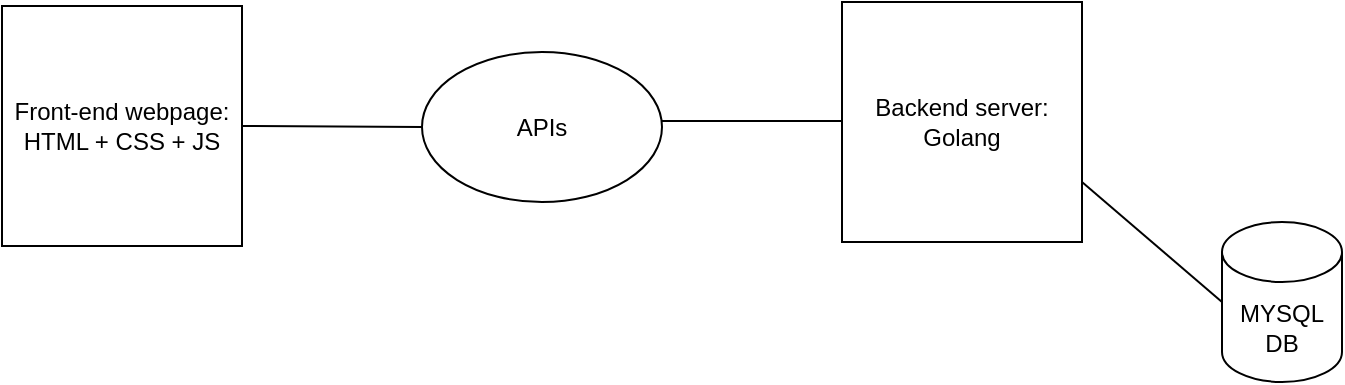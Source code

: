 <mxfile version="24.7.6">
  <diagram name="Page-1" id="RCbGUIcbfS4RPRtHN16q">
    <mxGraphModel dx="1194" dy="547" grid="1" gridSize="10" guides="1" tooltips="1" connect="1" arrows="1" fold="1" page="1" pageScale="1" pageWidth="827" pageHeight="1169" math="0" shadow="0">
      <root>
        <mxCell id="0" />
        <mxCell id="1" parent="0" />
        <mxCell id="FsOBN7YNcrXlZLE7wFAp-1" value="Front-end webpage:&lt;div&gt;HTML + CSS + JS&lt;/div&gt;" style="whiteSpace=wrap;html=1;aspect=fixed;" vertex="1" parent="1">
          <mxGeometry x="120" y="162" width="120" height="120" as="geometry" />
        </mxCell>
        <mxCell id="FsOBN7YNcrXlZLE7wFAp-2" value="Backend server:&lt;div&gt;Golang&lt;/div&gt;" style="whiteSpace=wrap;html=1;aspect=fixed;" vertex="1" parent="1">
          <mxGeometry x="540" y="160" width="120" height="120" as="geometry" />
        </mxCell>
        <mxCell id="FsOBN7YNcrXlZLE7wFAp-3" value="MYSQL DB" style="shape=cylinder3;whiteSpace=wrap;html=1;boundedLbl=1;backgroundOutline=1;size=15;" vertex="1" parent="1">
          <mxGeometry x="730" y="270" width="60" height="80" as="geometry" />
        </mxCell>
        <mxCell id="FsOBN7YNcrXlZLE7wFAp-4" value="" style="endArrow=none;html=1;rounded=0;entryX=0;entryY=0.5;entryDx=0;entryDy=0;entryPerimeter=0;exitX=1;exitY=0.75;exitDx=0;exitDy=0;" edge="1" parent="1" source="FsOBN7YNcrXlZLE7wFAp-2" target="FsOBN7YNcrXlZLE7wFAp-3">
          <mxGeometry width="50" height="50" relative="1" as="geometry">
            <mxPoint x="410" y="310" as="sourcePoint" />
            <mxPoint x="460" y="260" as="targetPoint" />
          </mxGeometry>
        </mxCell>
        <mxCell id="FsOBN7YNcrXlZLE7wFAp-5" value="APIs" style="ellipse;whiteSpace=wrap;html=1;" vertex="1" parent="1">
          <mxGeometry x="330" y="185" width="120" height="75" as="geometry" />
        </mxCell>
        <mxCell id="FsOBN7YNcrXlZLE7wFAp-6" value="" style="endArrow=none;html=1;rounded=0;exitX=1;exitY=0.5;exitDx=0;exitDy=0;entryX=0;entryY=0.5;entryDx=0;entryDy=0;" edge="1" parent="1" source="FsOBN7YNcrXlZLE7wFAp-1" target="FsOBN7YNcrXlZLE7wFAp-5">
          <mxGeometry width="50" height="50" relative="1" as="geometry">
            <mxPoint x="390" y="310" as="sourcePoint" />
            <mxPoint x="440" y="260" as="targetPoint" />
          </mxGeometry>
        </mxCell>
        <mxCell id="FsOBN7YNcrXlZLE7wFAp-7" value="" style="endArrow=none;html=1;rounded=0;exitX=1;exitY=0.5;exitDx=0;exitDy=0;entryX=0;entryY=0.5;entryDx=0;entryDy=0;" edge="1" parent="1">
          <mxGeometry width="50" height="50" relative="1" as="geometry">
            <mxPoint x="450" y="219.5" as="sourcePoint" />
            <mxPoint x="540" y="219.5" as="targetPoint" />
          </mxGeometry>
        </mxCell>
      </root>
    </mxGraphModel>
  </diagram>
</mxfile>
